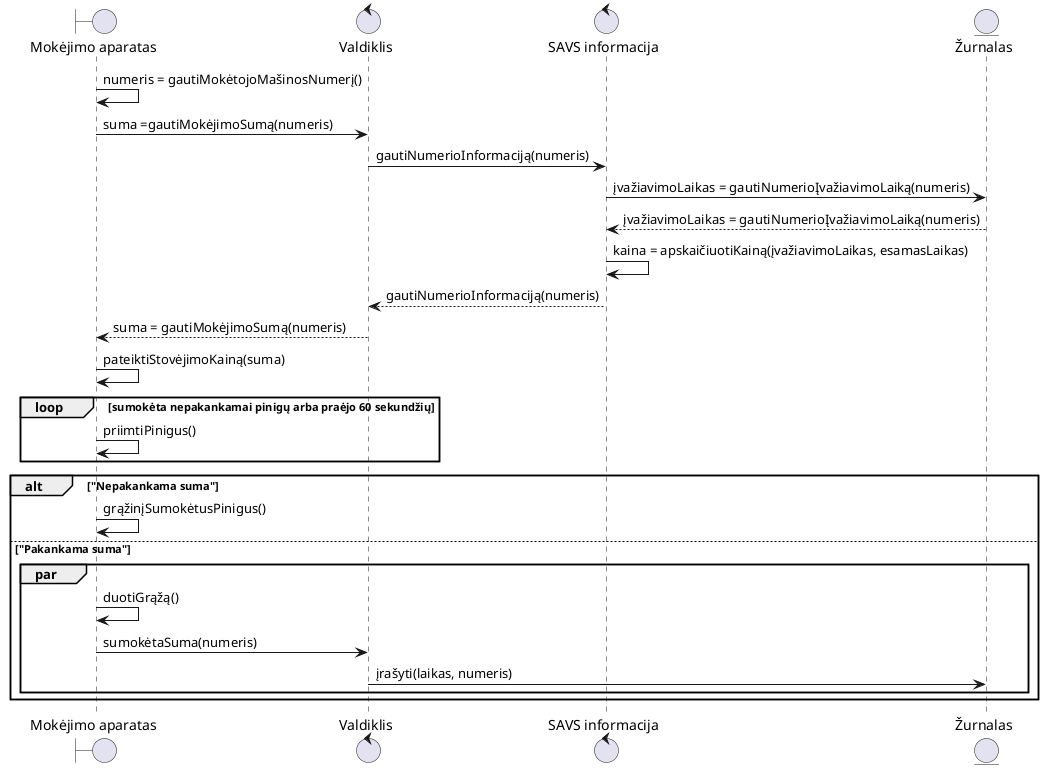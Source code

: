 @startuml

boundary "Mokėjimo aparatas" as MokejimoAparatas
control Valdiklis
control "SAVS informacija" as SAVSInformacija
entity Žurnalas

MokejimoAparatas -> MokejimoAparatas: numeris = gautiMokėtojoMašinosNumerį()
MokejimoAparatas -> Valdiklis: suma =gautiMokėjimoSumą(numeris)
Valdiklis -> SAVSInformacija: gautiNumerioInformaciją(numeris)
SAVSInformacija -> Žurnalas: įvažiavimoLaikas = gautiNumerioĮvažiavimoLaiką(numeris)
SAVSInformacija <-- Žurnalas: įvažiavimoLaikas = gautiNumerioĮvažiavimoLaiką(numeris)
SAVSInformacija -> SAVSInformacija: kaina = apskaičiuotiKainą(įvažiavimoLaikas, esamasLaikas)
Valdiklis <-- SAVSInformacija: gautiNumerioInformaciją(numeris)
MokejimoAparatas <-- Valdiklis: suma = gautiMokėjimoSumą(numeris)
MokejimoAparatas -> MokejimoAparatas: pateiktiStovėjimoKainą(suma)
loop sumokėta nepakankamai pinigų arba praėjo 60 sekundžių
MokejimoAparatas -> MokejimoAparatas: priimtiPinigus()
end
alt "Nepakankama suma"
MokejimoAparatas -> MokejimoAparatas: grąžinįSumokėtusPinigus()
else "Pakankama suma"
par
MokejimoAparatas -> MokejimoAparatas: duotiGrąžą()
MokejimoAparatas -> Valdiklis: sumokėtaSuma(numeris)
Valdiklis -> Žurnalas: įrašyti(laikas, numeris) 
end
end

@enduml